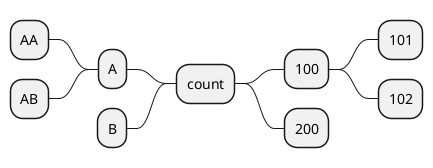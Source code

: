@startmindmap
* count
** 100
*** 101
*** 102
** 200

left side

** A
*** AA
*** AB
** B
@endmindmap
